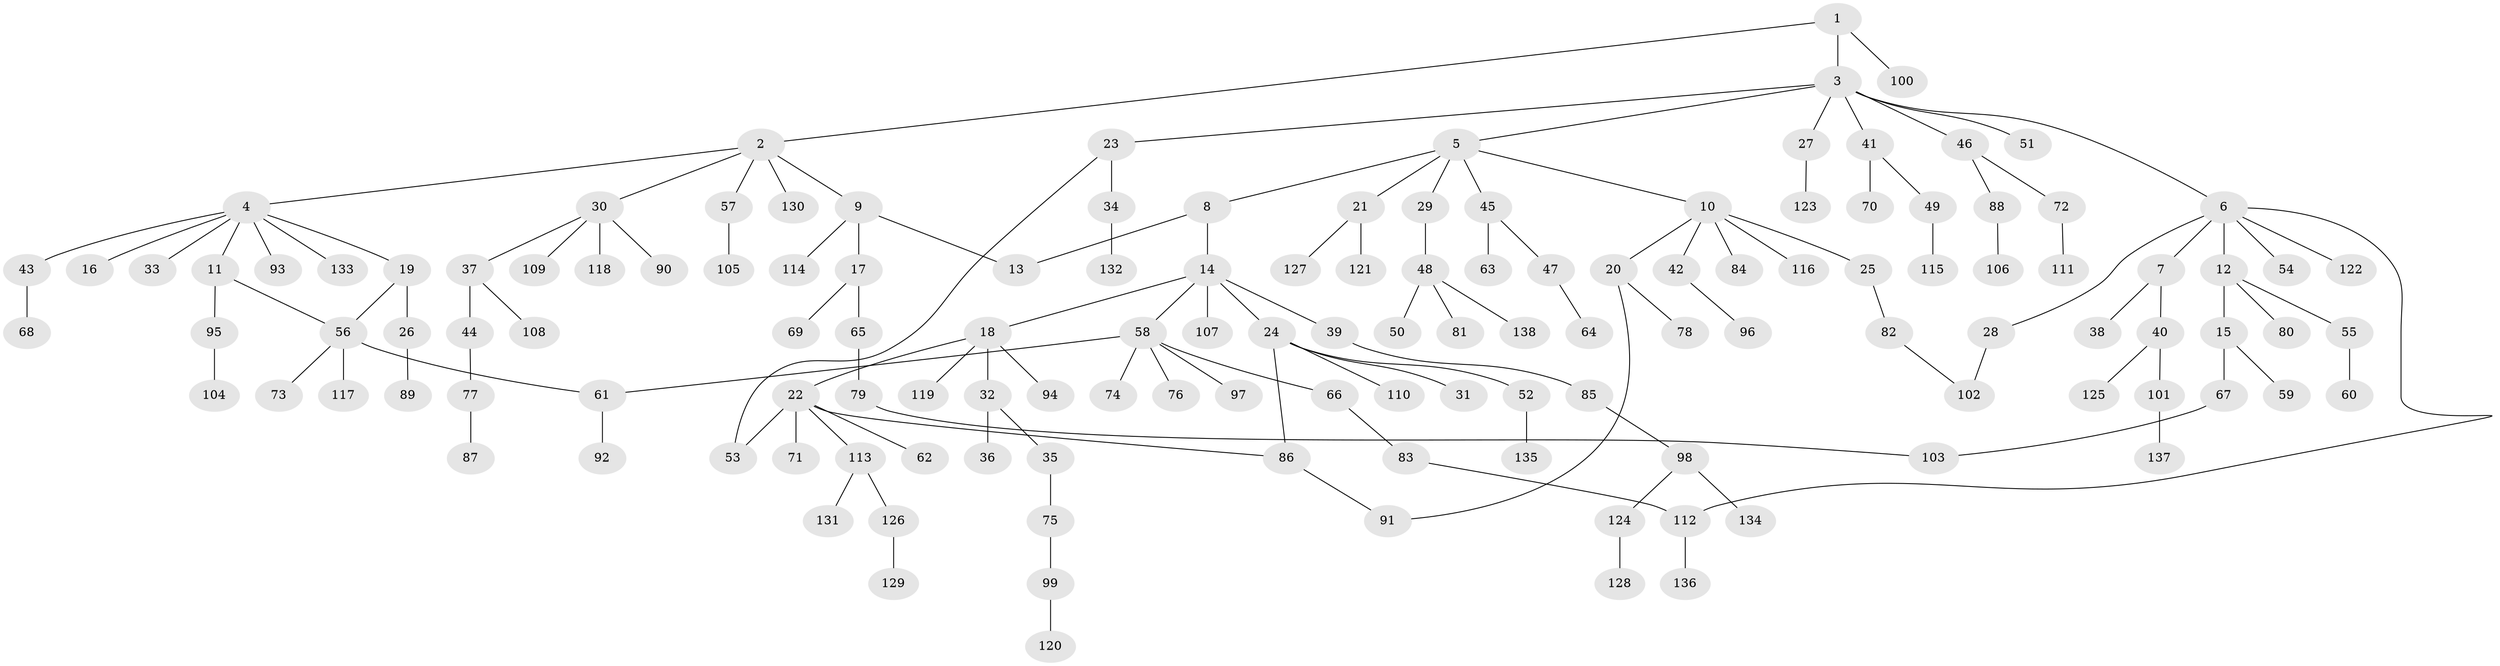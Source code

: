 // Generated by graph-tools (version 1.1) at 2025/25/03/09/25 03:25:35]
// undirected, 138 vertices, 146 edges
graph export_dot {
graph [start="1"]
  node [color=gray90,style=filled];
  1;
  2;
  3;
  4;
  5;
  6;
  7;
  8;
  9;
  10;
  11;
  12;
  13;
  14;
  15;
  16;
  17;
  18;
  19;
  20;
  21;
  22;
  23;
  24;
  25;
  26;
  27;
  28;
  29;
  30;
  31;
  32;
  33;
  34;
  35;
  36;
  37;
  38;
  39;
  40;
  41;
  42;
  43;
  44;
  45;
  46;
  47;
  48;
  49;
  50;
  51;
  52;
  53;
  54;
  55;
  56;
  57;
  58;
  59;
  60;
  61;
  62;
  63;
  64;
  65;
  66;
  67;
  68;
  69;
  70;
  71;
  72;
  73;
  74;
  75;
  76;
  77;
  78;
  79;
  80;
  81;
  82;
  83;
  84;
  85;
  86;
  87;
  88;
  89;
  90;
  91;
  92;
  93;
  94;
  95;
  96;
  97;
  98;
  99;
  100;
  101;
  102;
  103;
  104;
  105;
  106;
  107;
  108;
  109;
  110;
  111;
  112;
  113;
  114;
  115;
  116;
  117;
  118;
  119;
  120;
  121;
  122;
  123;
  124;
  125;
  126;
  127;
  128;
  129;
  130;
  131;
  132;
  133;
  134;
  135;
  136;
  137;
  138;
  1 -- 2;
  1 -- 3;
  1 -- 100;
  2 -- 4;
  2 -- 9;
  2 -- 30;
  2 -- 57;
  2 -- 130;
  3 -- 5;
  3 -- 6;
  3 -- 23;
  3 -- 27;
  3 -- 41;
  3 -- 46;
  3 -- 51;
  4 -- 11;
  4 -- 16;
  4 -- 19;
  4 -- 33;
  4 -- 43;
  4 -- 93;
  4 -- 133;
  5 -- 8;
  5 -- 10;
  5 -- 21;
  5 -- 29;
  5 -- 45;
  6 -- 7;
  6 -- 12;
  6 -- 28;
  6 -- 54;
  6 -- 122;
  6 -- 112;
  7 -- 38;
  7 -- 40;
  8 -- 14;
  8 -- 13;
  9 -- 13;
  9 -- 17;
  9 -- 114;
  10 -- 20;
  10 -- 25;
  10 -- 42;
  10 -- 84;
  10 -- 116;
  11 -- 56;
  11 -- 95;
  12 -- 15;
  12 -- 55;
  12 -- 80;
  14 -- 18;
  14 -- 24;
  14 -- 39;
  14 -- 58;
  14 -- 107;
  15 -- 59;
  15 -- 67;
  17 -- 65;
  17 -- 69;
  18 -- 22;
  18 -- 32;
  18 -- 94;
  18 -- 119;
  19 -- 26;
  19 -- 56;
  20 -- 78;
  20 -- 91;
  21 -- 121;
  21 -- 127;
  22 -- 62;
  22 -- 71;
  22 -- 86;
  22 -- 113;
  22 -- 53;
  23 -- 34;
  23 -- 53;
  24 -- 31;
  24 -- 52;
  24 -- 110;
  24 -- 86;
  25 -- 82;
  26 -- 89;
  27 -- 123;
  28 -- 102;
  29 -- 48;
  30 -- 37;
  30 -- 90;
  30 -- 109;
  30 -- 118;
  32 -- 35;
  32 -- 36;
  34 -- 132;
  35 -- 75;
  37 -- 44;
  37 -- 108;
  39 -- 85;
  40 -- 101;
  40 -- 125;
  41 -- 49;
  41 -- 70;
  42 -- 96;
  43 -- 68;
  44 -- 77;
  45 -- 47;
  45 -- 63;
  46 -- 72;
  46 -- 88;
  47 -- 64;
  48 -- 50;
  48 -- 81;
  48 -- 138;
  49 -- 115;
  52 -- 135;
  55 -- 60;
  56 -- 73;
  56 -- 117;
  56 -- 61;
  57 -- 105;
  58 -- 61;
  58 -- 66;
  58 -- 74;
  58 -- 76;
  58 -- 97;
  61 -- 92;
  65 -- 79;
  66 -- 83;
  67 -- 103;
  72 -- 111;
  75 -- 99;
  77 -- 87;
  79 -- 103;
  82 -- 102;
  83 -- 112;
  85 -- 98;
  86 -- 91;
  88 -- 106;
  95 -- 104;
  98 -- 124;
  98 -- 134;
  99 -- 120;
  101 -- 137;
  112 -- 136;
  113 -- 126;
  113 -- 131;
  124 -- 128;
  126 -- 129;
}
